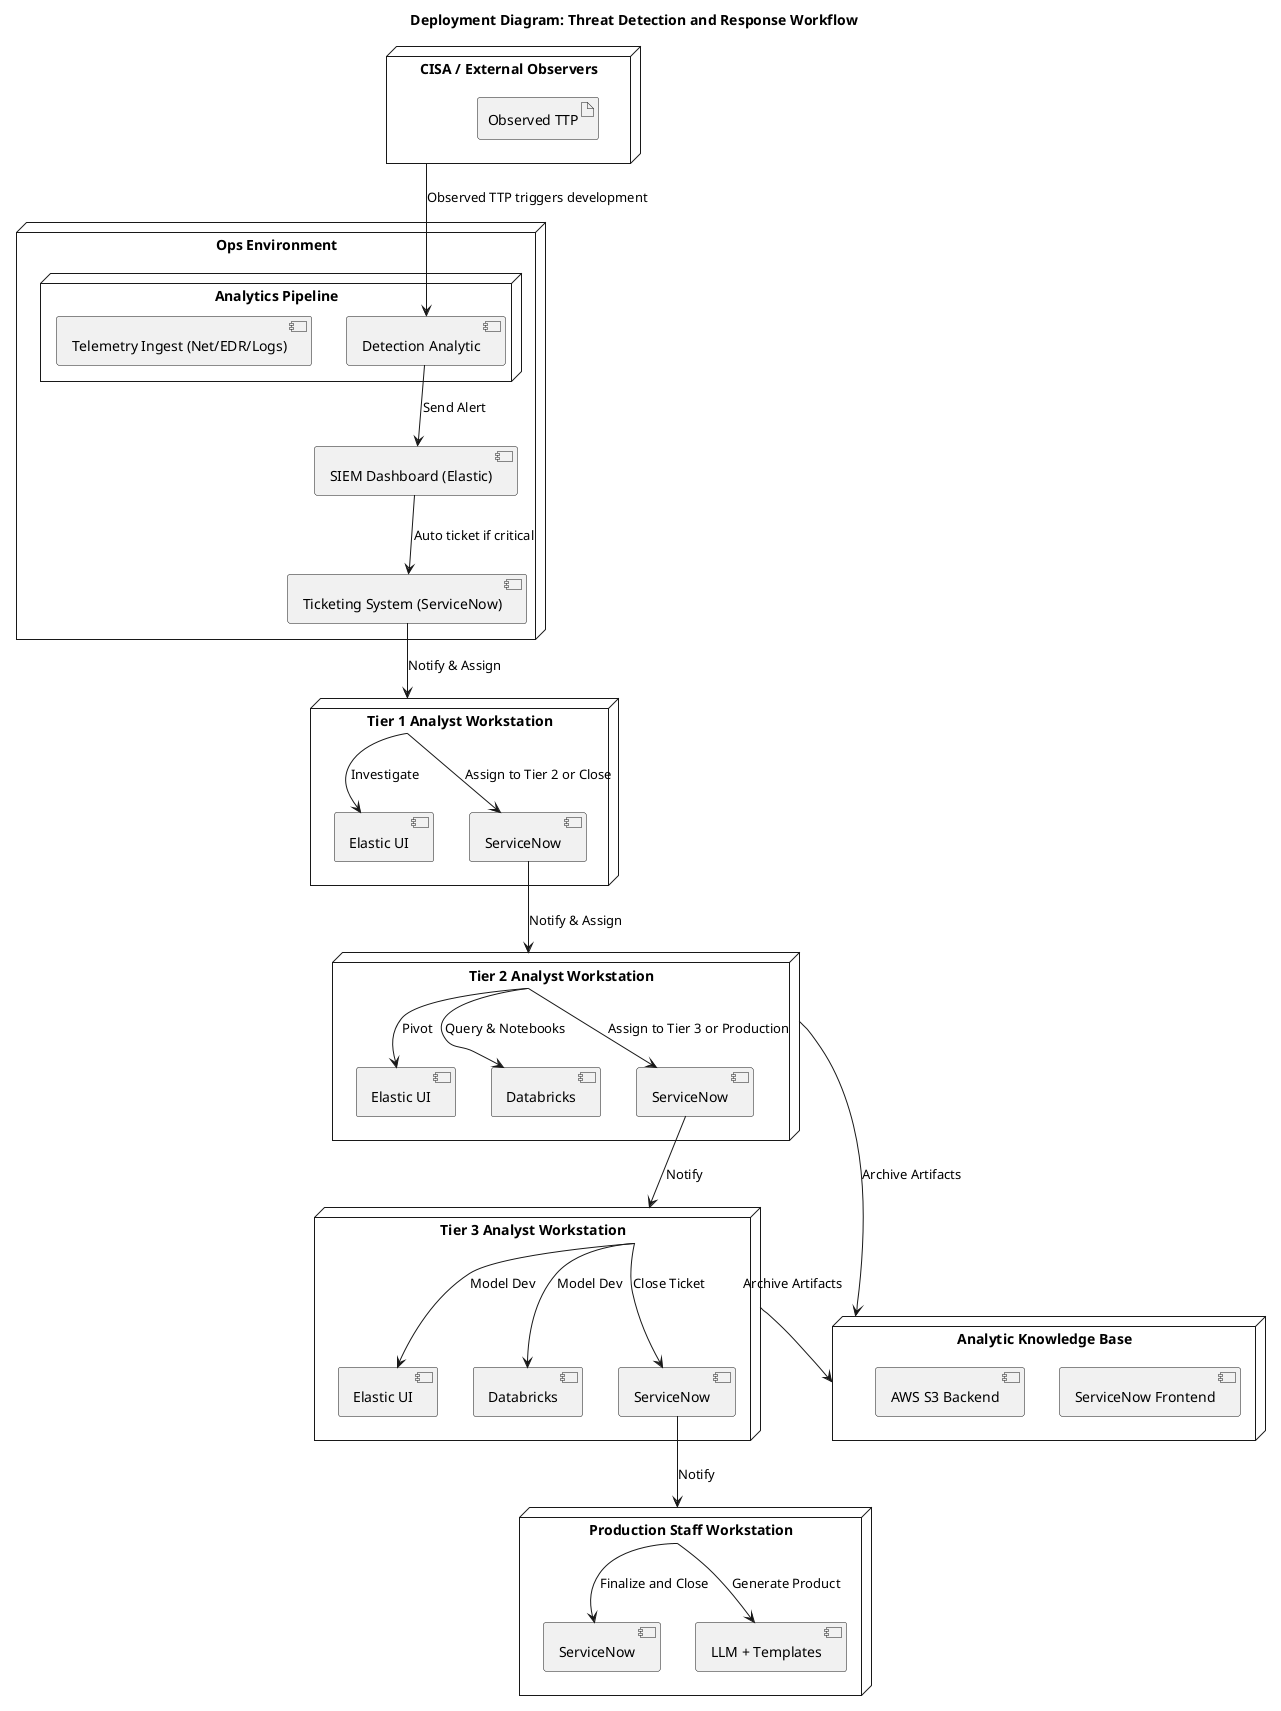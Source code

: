 @startuml
	title Deployment Diagram: Threat Detection and Response Workflow
	'left to right direction
	
	' Define nodes for deployment environment
	node "CISA / External Observers" as CISA {
	  artifact "Observed TTP" as TTP
	}
	
	' node "Tier 3 Analyst Workstation" as Tier3 {
	'   component "Elastic" as Elastic
	'   component "Databricks" as Databricks
	' }
	
	node "Ops Environment" as Ops {
	  node "Analytics Pipeline" {
	    component "Detection Analytic" as Detection 
	    component "Telemetry Ingest (Net/EDR/Logs)" as Telemetry 
	  }
	  component "SIEM Dashboard (Elastic)" as SIEM
	  component "Ticketing System (ServiceNow)" as Ticketing
	}
	
	node "Tier 1 Analyst Workstation" as Tier1{
	  component "Elastic UI" as ElasticUI1
	  component "ServiceNow" as ServiceNow1
	}
	
	node "Tier 2 Analyst Workstation" as Tier2 {
	  component "Elastic UI" as ElasticUI2
	  component "Databricks" as Databricks2
	  component "ServiceNow" as ServiceNow2
	}
	
	node "Tier 3 Analyst Workstation" as Tier3 {
	  component "Elastic UI" as ElasticUI3
	  component "Databricks" as Databricks3
	  component "ServiceNow" as ServiceNow3
	}
	
	node "Production Staff Workstation" as Production{
	  component "ServiceNow" as ServiceNow4
	  component "LLM + Templates" as LLM
	}
	
	node "Analytic Knowledge Base" as Analytic {
	  component "ServiceNow Frontend" as SerivceNowFrontend
	  component "AWS S3 Backend" as AWSS3Backend
	}
	
	' Deployment relationships
	CISA --> Detection : Observed TTP triggers development
	Detection --> SIEM : Send Alert
	SIEM --> Ticketing : Auto ticket if critical
	Ticketing --> Tier1 : Notify & Assign
	Tier1 --> ElasticUI1 : Investigate
	Tier1 --> ServiceNow1 : Assign to Tier 2 or Close
	
	' CISA --> "Detection Analytic" : Observed TTP triggers development
	' "Detection Analytic" --> "SIEM Dashboard (Elastic)" : Send Alert
	' "SIEM Dashboard (Elastic)" --> "Ticketing System (ServiceNow)" : Auto ticket if critical
	' "Ticketing System (ServiceNow)" --> "Tier 1 Analyst Workstation" : Notify & Assign
	' "Tier 1 Analyst Workstation" --> "Elastic UI" : Investigate
	' "Tier 1 Analyst Workstation" --> "ServiceNow" : Assign to Tier 2 or Close
	
	ServiceNow1 --> Tier2 : Notify & Assign
	Tier2 --> ElasticUI2 : Pivot
	Tier2 --> Databricks2 : Query & Notebooks
	Tier2 --> ServiceNow2 : Assign to Tier 3 or Production
	Tier2 --> Analytic : Archive Artifacts
	
	' "ServiceNow" --> "Tier 2 Analyst Workstation" : Notify & Assign
	' "Tier 2 Analyst Workstation" --> "Elastic UI" : Pivot
	' "Tier 2 Analyst Workstation" --> "Databricks" : Query & Notebooks
	' "Tier 2 Analyst Workstation" --> "ServiceNow" : Assign to Tier 3 or Production
	' "Tier 2 Analyst Workstation" --> "Analytic Knowledge Base" : Archive Artifacts
	
	ServiceNow3 --> Production : Notify
	Production --> LLM : Generate Product
	Production --> ServiceNow4 : Finalize and Close
	
	' "ServiceNow" --> "Production Staff Workstation" : Notify
	' "Production Staff Workstation" --> "LLM + Templates" : Generate Product
	' "Production Staff Workstation" --> "ServiceNow" : Finalize and Close
	
	ServiceNow2 --> Tier3 : Notify
	Tier3 --> ElasticUI3 : Model Dev
	Tier3 --> Databricks3 : Model Dev
	Tier3 --> ServiceNow3 : Close Ticket
	Tier3 --> Analytic : Archive Artifacts
	
	' "ServiceNow" --> "Tier 3 Analyst Workstation" : Notify
	' "Tier 3 Analyst Workstation" --> "Elastic UI" : Model Dev
	' "Tier 3 Analyst Workstation" --> "Databricks" : Model Dev
	' "Tier 3 Analyst Workstation" --> "ServiceNow" : Close Ticket
	' "Tier 3 Analyst Workstation" --> "Analytic Knowledge Base" : Archive Artifacts

@enduml
